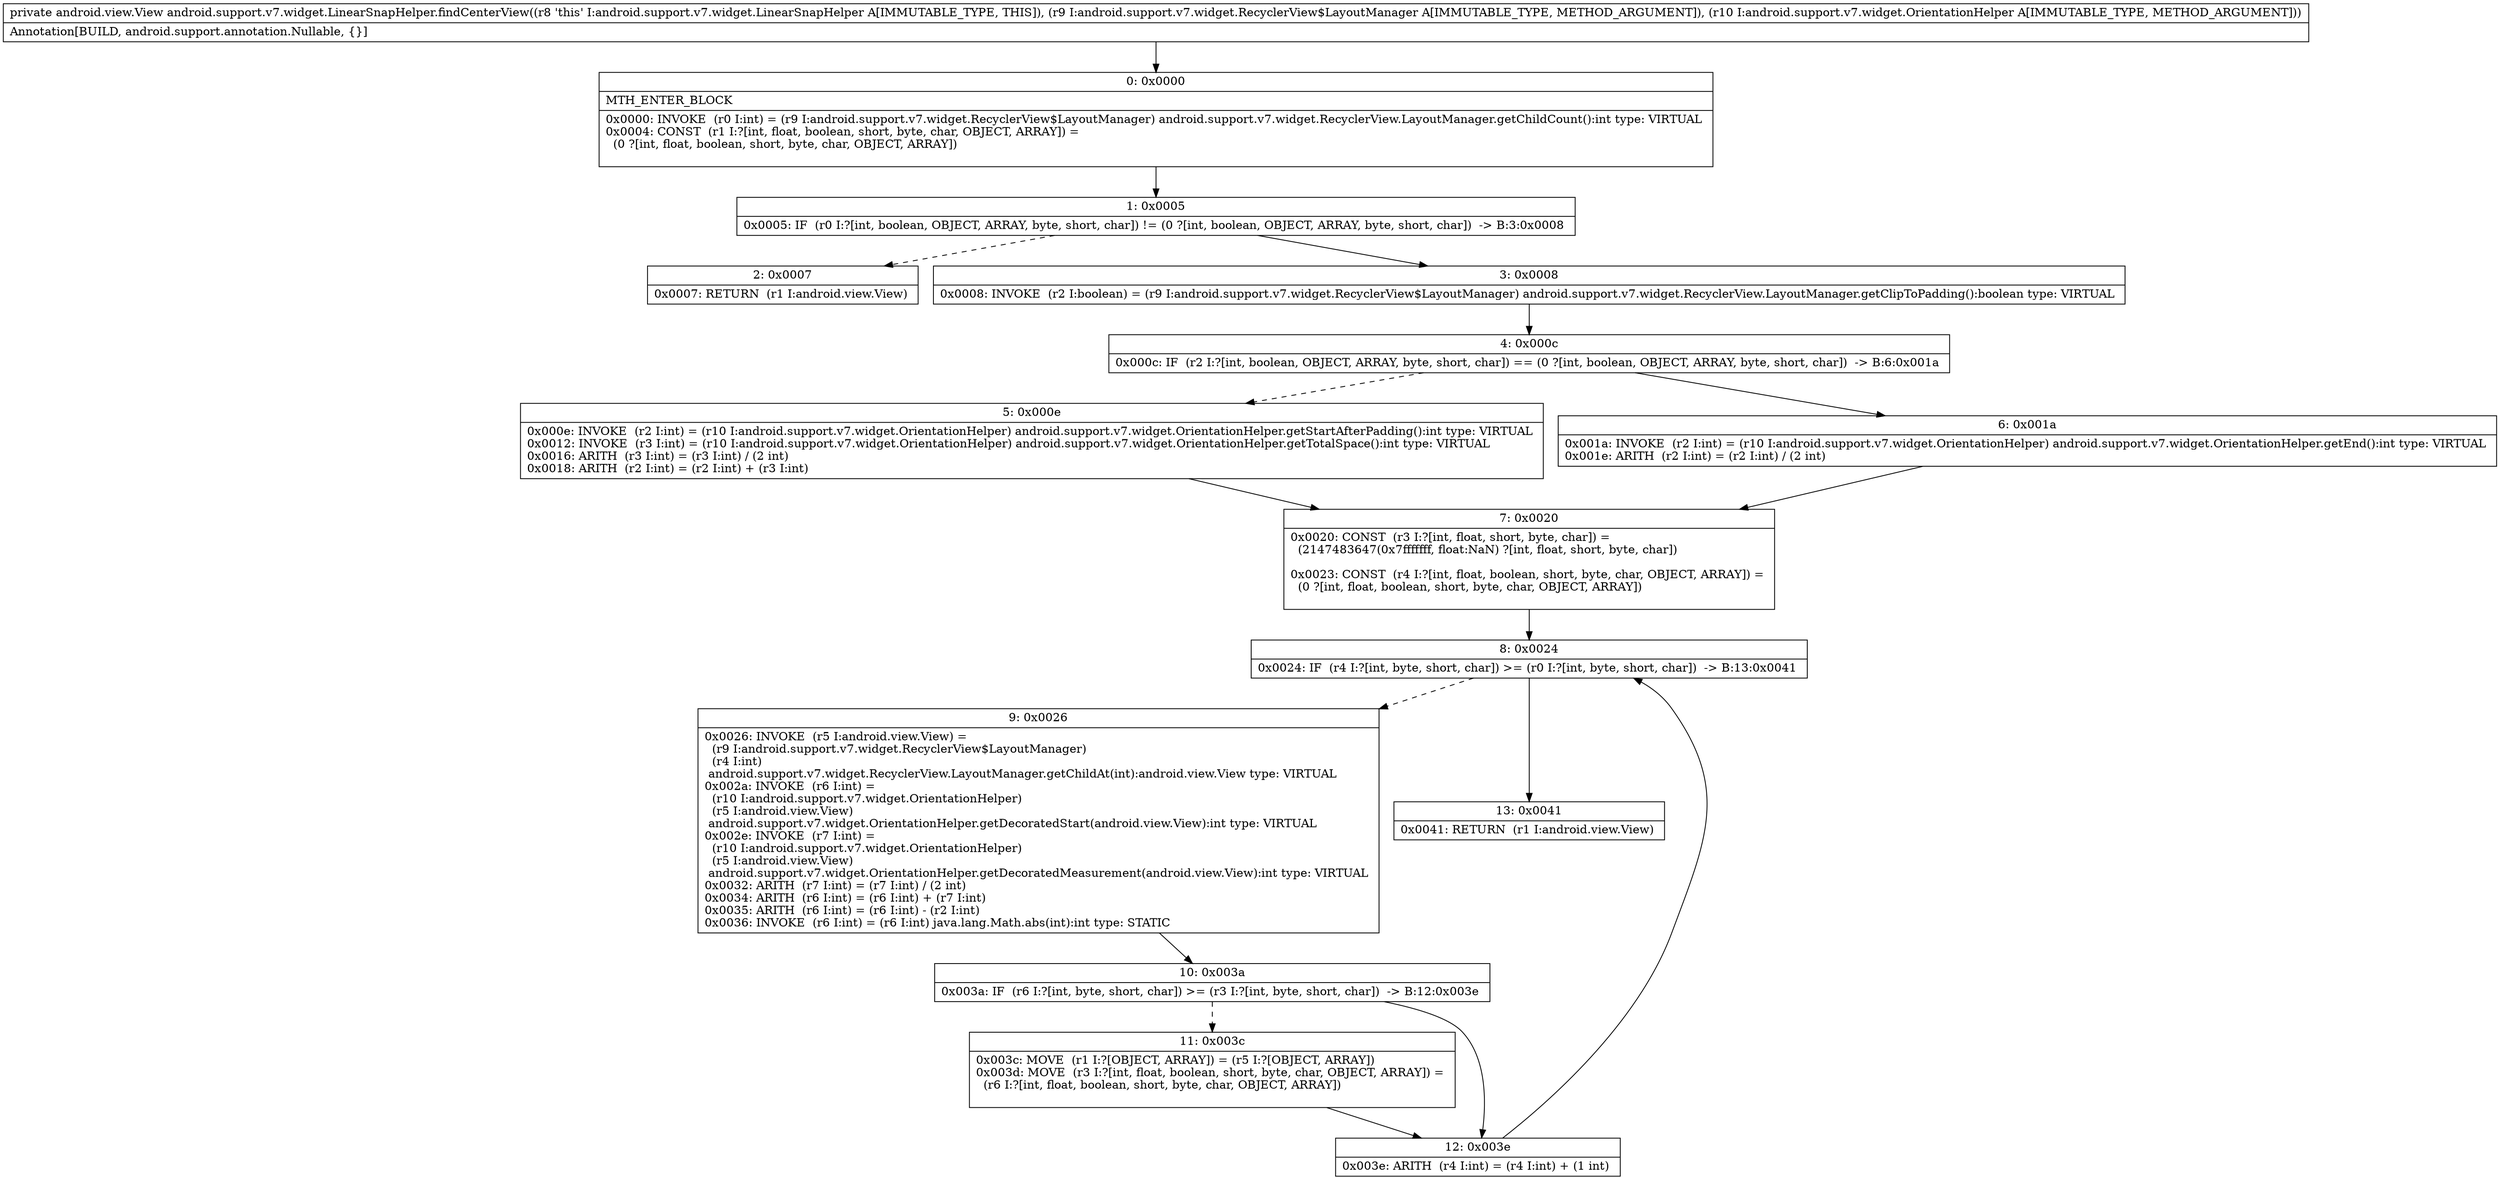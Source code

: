 digraph "CFG forandroid.support.v7.widget.LinearSnapHelper.findCenterView(Landroid\/support\/v7\/widget\/RecyclerView$LayoutManager;Landroid\/support\/v7\/widget\/OrientationHelper;)Landroid\/view\/View;" {
Node_0 [shape=record,label="{0\:\ 0x0000|MTH_ENTER_BLOCK\l|0x0000: INVOKE  (r0 I:int) = (r9 I:android.support.v7.widget.RecyclerView$LayoutManager) android.support.v7.widget.RecyclerView.LayoutManager.getChildCount():int type: VIRTUAL \l0x0004: CONST  (r1 I:?[int, float, boolean, short, byte, char, OBJECT, ARRAY]) = \l  (0 ?[int, float, boolean, short, byte, char, OBJECT, ARRAY])\l \l}"];
Node_1 [shape=record,label="{1\:\ 0x0005|0x0005: IF  (r0 I:?[int, boolean, OBJECT, ARRAY, byte, short, char]) != (0 ?[int, boolean, OBJECT, ARRAY, byte, short, char])  \-\> B:3:0x0008 \l}"];
Node_2 [shape=record,label="{2\:\ 0x0007|0x0007: RETURN  (r1 I:android.view.View) \l}"];
Node_3 [shape=record,label="{3\:\ 0x0008|0x0008: INVOKE  (r2 I:boolean) = (r9 I:android.support.v7.widget.RecyclerView$LayoutManager) android.support.v7.widget.RecyclerView.LayoutManager.getClipToPadding():boolean type: VIRTUAL \l}"];
Node_4 [shape=record,label="{4\:\ 0x000c|0x000c: IF  (r2 I:?[int, boolean, OBJECT, ARRAY, byte, short, char]) == (0 ?[int, boolean, OBJECT, ARRAY, byte, short, char])  \-\> B:6:0x001a \l}"];
Node_5 [shape=record,label="{5\:\ 0x000e|0x000e: INVOKE  (r2 I:int) = (r10 I:android.support.v7.widget.OrientationHelper) android.support.v7.widget.OrientationHelper.getStartAfterPadding():int type: VIRTUAL \l0x0012: INVOKE  (r3 I:int) = (r10 I:android.support.v7.widget.OrientationHelper) android.support.v7.widget.OrientationHelper.getTotalSpace():int type: VIRTUAL \l0x0016: ARITH  (r3 I:int) = (r3 I:int) \/ (2 int) \l0x0018: ARITH  (r2 I:int) = (r2 I:int) + (r3 I:int) \l}"];
Node_6 [shape=record,label="{6\:\ 0x001a|0x001a: INVOKE  (r2 I:int) = (r10 I:android.support.v7.widget.OrientationHelper) android.support.v7.widget.OrientationHelper.getEnd():int type: VIRTUAL \l0x001e: ARITH  (r2 I:int) = (r2 I:int) \/ (2 int) \l}"];
Node_7 [shape=record,label="{7\:\ 0x0020|0x0020: CONST  (r3 I:?[int, float, short, byte, char]) = \l  (2147483647(0x7fffffff, float:NaN) ?[int, float, short, byte, char])\l \l0x0023: CONST  (r4 I:?[int, float, boolean, short, byte, char, OBJECT, ARRAY]) = \l  (0 ?[int, float, boolean, short, byte, char, OBJECT, ARRAY])\l \l}"];
Node_8 [shape=record,label="{8\:\ 0x0024|0x0024: IF  (r4 I:?[int, byte, short, char]) \>= (r0 I:?[int, byte, short, char])  \-\> B:13:0x0041 \l}"];
Node_9 [shape=record,label="{9\:\ 0x0026|0x0026: INVOKE  (r5 I:android.view.View) = \l  (r9 I:android.support.v7.widget.RecyclerView$LayoutManager)\l  (r4 I:int)\l android.support.v7.widget.RecyclerView.LayoutManager.getChildAt(int):android.view.View type: VIRTUAL \l0x002a: INVOKE  (r6 I:int) = \l  (r10 I:android.support.v7.widget.OrientationHelper)\l  (r5 I:android.view.View)\l android.support.v7.widget.OrientationHelper.getDecoratedStart(android.view.View):int type: VIRTUAL \l0x002e: INVOKE  (r7 I:int) = \l  (r10 I:android.support.v7.widget.OrientationHelper)\l  (r5 I:android.view.View)\l android.support.v7.widget.OrientationHelper.getDecoratedMeasurement(android.view.View):int type: VIRTUAL \l0x0032: ARITH  (r7 I:int) = (r7 I:int) \/ (2 int) \l0x0034: ARITH  (r6 I:int) = (r6 I:int) + (r7 I:int) \l0x0035: ARITH  (r6 I:int) = (r6 I:int) \- (r2 I:int) \l0x0036: INVOKE  (r6 I:int) = (r6 I:int) java.lang.Math.abs(int):int type: STATIC \l}"];
Node_10 [shape=record,label="{10\:\ 0x003a|0x003a: IF  (r6 I:?[int, byte, short, char]) \>= (r3 I:?[int, byte, short, char])  \-\> B:12:0x003e \l}"];
Node_11 [shape=record,label="{11\:\ 0x003c|0x003c: MOVE  (r1 I:?[OBJECT, ARRAY]) = (r5 I:?[OBJECT, ARRAY]) \l0x003d: MOVE  (r3 I:?[int, float, boolean, short, byte, char, OBJECT, ARRAY]) = \l  (r6 I:?[int, float, boolean, short, byte, char, OBJECT, ARRAY])\l \l}"];
Node_12 [shape=record,label="{12\:\ 0x003e|0x003e: ARITH  (r4 I:int) = (r4 I:int) + (1 int) \l}"];
Node_13 [shape=record,label="{13\:\ 0x0041|0x0041: RETURN  (r1 I:android.view.View) \l}"];
MethodNode[shape=record,label="{private android.view.View android.support.v7.widget.LinearSnapHelper.findCenterView((r8 'this' I:android.support.v7.widget.LinearSnapHelper A[IMMUTABLE_TYPE, THIS]), (r9 I:android.support.v7.widget.RecyclerView$LayoutManager A[IMMUTABLE_TYPE, METHOD_ARGUMENT]), (r10 I:android.support.v7.widget.OrientationHelper A[IMMUTABLE_TYPE, METHOD_ARGUMENT]))  | Annotation[BUILD, android.support.annotation.Nullable, \{\}]\l}"];
MethodNode -> Node_0;
Node_0 -> Node_1;
Node_1 -> Node_2[style=dashed];
Node_1 -> Node_3;
Node_3 -> Node_4;
Node_4 -> Node_5[style=dashed];
Node_4 -> Node_6;
Node_5 -> Node_7;
Node_6 -> Node_7;
Node_7 -> Node_8;
Node_8 -> Node_9[style=dashed];
Node_8 -> Node_13;
Node_9 -> Node_10;
Node_10 -> Node_11[style=dashed];
Node_10 -> Node_12;
Node_11 -> Node_12;
Node_12 -> Node_8;
}

